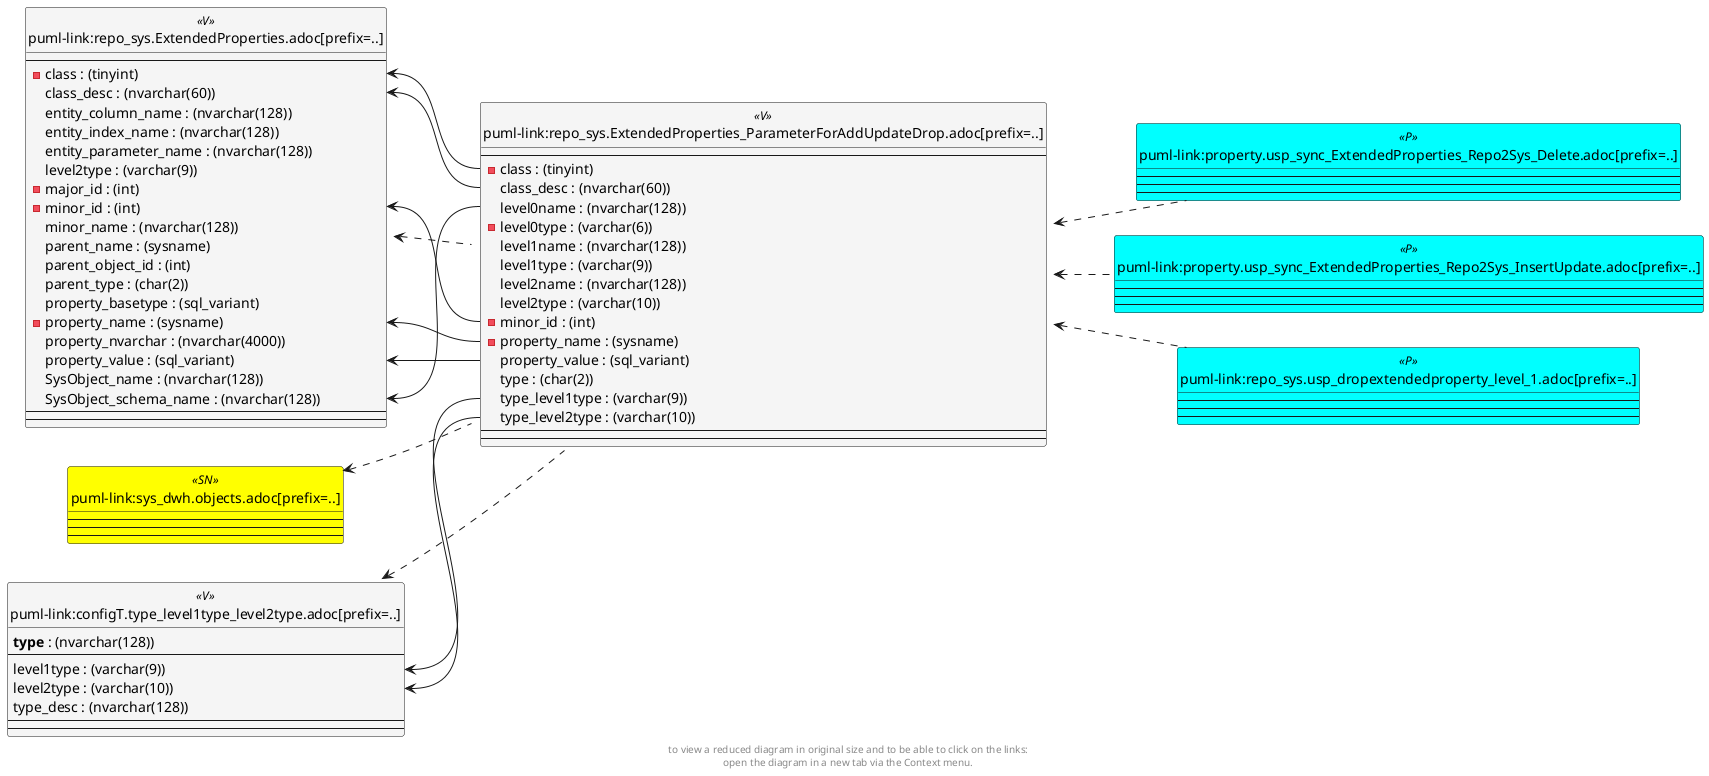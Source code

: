 @startuml
left to right direction
'top to bottom direction
hide circle
'avoide "." issues:
set namespaceSeparator none


skinparam class {
  BackgroundColor White
  BackgroundColor<<FN>> Yellow
  BackgroundColor<<FS>> Yellow
  BackgroundColor<<FT>> LightGray
  BackgroundColor<<IF>> Yellow
  BackgroundColor<<IS>> Yellow
  BackgroundColor<<P>> Aqua
  BackgroundColor<<PC>> Aqua
  BackgroundColor<<SN>> Yellow
  BackgroundColor<<SO>> SlateBlue
  BackgroundColor<<TF>> LightGray
  BackgroundColor<<TR>> Tomato
  BackgroundColor<<U>> White
  BackgroundColor<<V>> WhiteSmoke
  BackgroundColor<<X>> Aqua
}


entity "puml-link:configT.type_level1type_level2type.adoc[prefix=..]" as configT.type_level1type_level2type << V >> {
  **type** : (nvarchar(128))
  --
  level1type : (varchar(9))
  level2type : (varchar(10))
  type_desc : (nvarchar(128))
  --
  --
}

entity "puml-link:property.usp_sync_ExtendedProperties_Repo2Sys_Delete.adoc[prefix=..]" as property.usp_sync_ExtendedProperties_Repo2Sys_Delete << P >> {
  --
  --
  --
}

entity "puml-link:property.usp_sync_ExtendedProperties_Repo2Sys_InsertUpdate.adoc[prefix=..]" as property.usp_sync_ExtendedProperties_Repo2Sys_InsertUpdate << P >> {
  --
  --
  --
}

entity "puml-link:repo_sys.ExtendedProperties.adoc[prefix=..]" as repo_sys.ExtendedProperties << V >> {
  --
  - class : (tinyint)
  class_desc : (nvarchar(60))
  entity_column_name : (nvarchar(128))
  entity_index_name : (nvarchar(128))
  entity_parameter_name : (nvarchar(128))
  level2type : (varchar(9))
  - major_id : (int)
  - minor_id : (int)
  minor_name : (nvarchar(128))
  parent_name : (sysname)
  parent_object_id : (int)
  parent_type : (char(2))
  property_basetype : (sql_variant)
  - property_name : (sysname)
  property_nvarchar : (nvarchar(4000))
  property_value : (sql_variant)
  SysObject_name : (nvarchar(128))
  SysObject_schema_name : (nvarchar(128))
  --
  --
}

entity "puml-link:repo_sys.ExtendedProperties_ParameterForAddUpdateDrop.adoc[prefix=..]" as repo_sys.ExtendedProperties_ParameterForAddUpdateDrop << V >> {
  --
  - class : (tinyint)
  class_desc : (nvarchar(60))
  level0name : (nvarchar(128))
  - level0type : (varchar(6))
  level1name : (nvarchar(128))
  level1type : (varchar(9))
  level2name : (nvarchar(128))
  level2type : (varchar(10))
  - minor_id : (int)
  - property_name : (sysname)
  property_value : (sql_variant)
  type : (char(2))
  type_level1type : (varchar(9))
  type_level2type : (varchar(10))
  --
  --
}

entity "puml-link:repo_sys.usp_dropextendedproperty_level_1.adoc[prefix=..]" as repo_sys.usp_dropextendedproperty_level_1 << P >> {
  --
  --
  --
}

entity "puml-link:sys_dwh.objects.adoc[prefix=..]" as sys_dwh.objects << SN >> {
  --
  --
  --
}

configT.type_level1type_level2type <.. repo_sys.ExtendedProperties_ParameterForAddUpdateDrop
repo_sys.ExtendedProperties <.. repo_sys.ExtendedProperties_ParameterForAddUpdateDrop
repo_sys.ExtendedProperties_ParameterForAddUpdateDrop <.. repo_sys.usp_dropextendedproperty_level_1
repo_sys.ExtendedProperties_ParameterForAddUpdateDrop <.. property.usp_sync_ExtendedProperties_Repo2Sys_InsertUpdate
repo_sys.ExtendedProperties_ParameterForAddUpdateDrop <.. property.usp_sync_ExtendedProperties_Repo2Sys_Delete
sys_dwh.objects <.. repo_sys.ExtendedProperties_ParameterForAddUpdateDrop
configT.type_level1type_level2type::level1type <-- repo_sys.ExtendedProperties_ParameterForAddUpdateDrop::type_level1type
configT.type_level1type_level2type::level2type <-- repo_sys.ExtendedProperties_ParameterForAddUpdateDrop::type_level2type
repo_sys.ExtendedProperties::class <-- repo_sys.ExtendedProperties_ParameterForAddUpdateDrop::class
repo_sys.ExtendedProperties::class_desc <-- repo_sys.ExtendedProperties_ParameterForAddUpdateDrop::class_desc
repo_sys.ExtendedProperties::minor_id <-- repo_sys.ExtendedProperties_ParameterForAddUpdateDrop::minor_id
repo_sys.ExtendedProperties::property_name <-- repo_sys.ExtendedProperties_ParameterForAddUpdateDrop::property_name
repo_sys.ExtendedProperties::property_value <-- repo_sys.ExtendedProperties_ParameterForAddUpdateDrop::property_value
repo_sys.ExtendedProperties::SysObject_schema_name <-- repo_sys.ExtendedProperties_ParameterForAddUpdateDrop::level0name
footer
to view a reduced diagram in original size and to be able to click on the links:
open the diagram in a new tab via the Context menu.
end footer

@enduml

